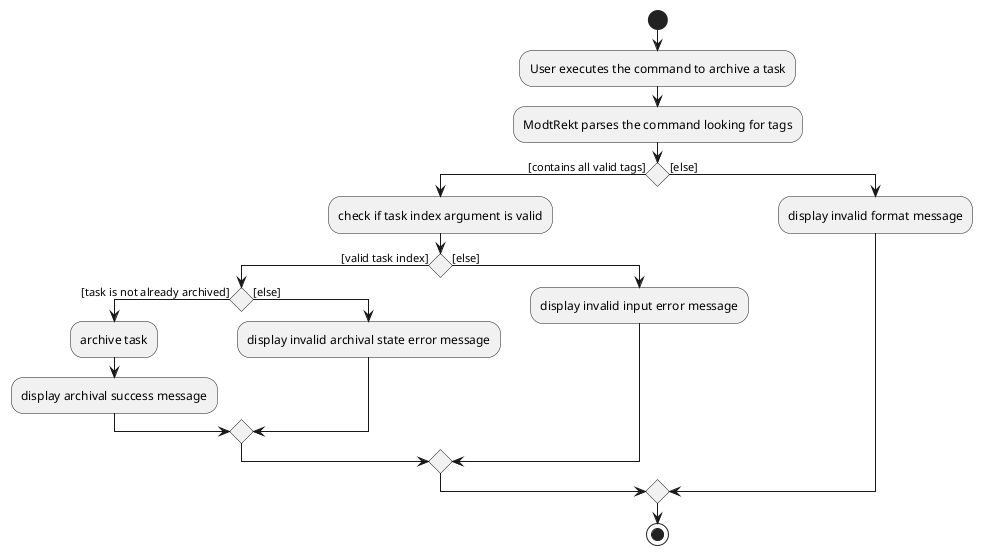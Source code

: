 @startuml
start
:User executes the command to archive a task;
:ModtRekt parses the command looking for tags;

'Since the beta syntax does not support placing the condition outside the
'diamond we place it as the true branch instead.

if () then ([contains all valid tags])
    :check if task index argument is valid;
    if () then ([valid task index])
        if () then ([task is not already archived])
            :archive task;
            :display archival success message;
        else ([else])
            :display invalid archival state error message;
        endif
    else ([else])
        :display invalid input error message;
    endif
else ([else])
    :display invalid format message;
endif
stop
@enduml
